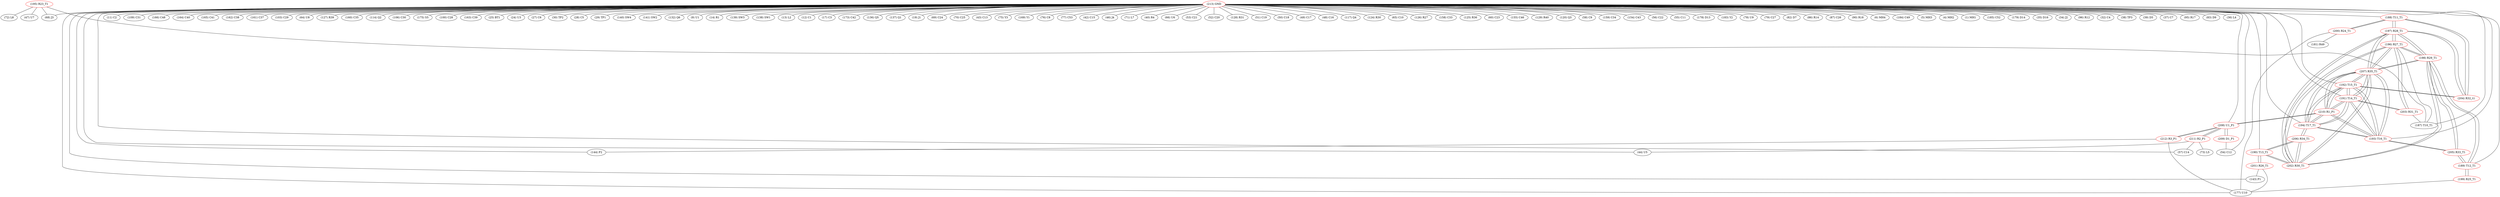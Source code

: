 graph {
	188 [label="(188) T11_T1" color=red]
	200 [label="(200) R24_T1"]
	197 [label="(197) R28_T1"]
	204 [label="(204) R32_t1"]
	189 [label="(189) T12_T1" color=red]
	205 [label="(205) R33_T1"]
	198 [label="(198) R29_T1"]
	199 [label="(199) R25_T1"]
	190 [label="(190) T13_T1" color=red]
	202 [label="(202) R30_T1"]
	206 [label="(206) R34_T1"]
	201 [label="(201) R26_T1"]
	191 [label="(191) T14_T1" color=red]
	203 [label="(203) R31_T1"]
	210 [label="(210) R1_P1"]
	194 [label="(194) T17_T1"]
	207 [label="(207) R35_T1"]
	193 [label="(193) T16_T1"]
	192 [label="(192) T15_T1"]
	192 [label="(192) T15_T1" color=red]
	204 [label="(204) R32_t1"]
	210 [label="(210) R1_P1"]
	194 [label="(194) T17_T1"]
	207 [label="(207) R35_T1"]
	193 [label="(193) T16_T1"]
	191 [label="(191) T14_T1"]
	193 [label="(193) T16_T1" color=red]
	205 [label="(205) R33_T1"]
	210 [label="(210) R1_P1"]
	194 [label="(194) T17_T1"]
	207 [label="(207) R35_T1"]
	192 [label="(192) T15_T1"]
	191 [label="(191) T14_T1"]
	194 [label="(194) T17_T1" color=red]
	206 [label="(206) R34_T1"]
	210 [label="(210) R1_P1"]
	207 [label="(207) R35_T1"]
	193 [label="(193) T16_T1"]
	192 [label="(192) T15_T1"]
	191 [label="(191) T14_T1"]
	195 [label="(195) R23_T1" color=red]
	68 [label="(68) J3"]
	47 [label="(47) U7"]
	72 [label="(72) L8"]
	187 [label="(187) T10_T1"]
	196 [label="(196) R27_T1" color=red]
	202 [label="(202) R30_T1"]
	207 [label="(207) R35_T1"]
	198 [label="(198) R29_T1"]
	197 [label="(197) R28_T1"]
	187 [label="(187) T10_T1"]
	203 [label="(203) R31_T1"]
	197 [label="(197) R28_T1" color=red]
	202 [label="(202) R30_T1"]
	207 [label="(207) R35_T1"]
	198 [label="(198) R29_T1"]
	196 [label="(196) R27_T1"]
	188 [label="(188) T11_T1"]
	204 [label="(204) R32_t1"]
	198 [label="(198) R29_T1" color=red]
	202 [label="(202) R30_T1"]
	207 [label="(207) R35_T1"]
	197 [label="(197) R28_T1"]
	196 [label="(196) R27_T1"]
	205 [label="(205) R33_T1"]
	189 [label="(189) T12_T1"]
	199 [label="(199) R25_T1" color=red]
	177 [label="(177) U10"]
	189 [label="(189) T12_T1"]
	200 [label="(200) R24_T1" color=red]
	177 [label="(177) U10"]
	181 [label="(181) R49"]
	188 [label="(188) T11_T1"]
	201 [label="(201) R26_T1" color=red]
	177 [label="(177) U10"]
	143 [label="(143) P1"]
	190 [label="(190) T13_T1"]
	202 [label="(202) R30_T1" color=red]
	207 [label="(207) R35_T1"]
	198 [label="(198) R29_T1"]
	197 [label="(197) R28_T1"]
	196 [label="(196) R27_T1"]
	206 [label="(206) R34_T1"]
	190 [label="(190) T13_T1"]
	203 [label="(203) R31_T1" color=red]
	187 [label="(187) T10_T1"]
	196 [label="(196) R27_T1"]
	191 [label="(191) T14_T1"]
	204 [label="(204) R32_t1" color=red]
	192 [label="(192) T15_T1"]
	188 [label="(188) T11_T1"]
	197 [label="(197) R28_T1"]
	205 [label="(205) R33_T1" color=red]
	193 [label="(193) T16_T1"]
	198 [label="(198) R29_T1"]
	189 [label="(189) T12_T1"]
	206 [label="(206) R34_T1" color=red]
	194 [label="(194) T17_T1"]
	202 [label="(202) R30_T1"]
	190 [label="(190) T13_T1"]
	207 [label="(207) R35_T1" color=red]
	202 [label="(202) R30_T1"]
	198 [label="(198) R29_T1"]
	197 [label="(197) R28_T1"]
	196 [label="(196) R27_T1"]
	210 [label="(210) R1_P1"]
	194 [label="(194) T17_T1"]
	193 [label="(193) T16_T1"]
	192 [label="(192) T15_T1"]
	191 [label="(191) T14_T1"]
	208 [label="(208) U1_P1" color=red]
	209 [label="(209) D1_P1"]
	211 [label="(211) R2_P1"]
	212 [label="(212) R3_P1"]
	210 [label="(210) R1_P1"]
	209 [label="(209) D1_P1" color=red]
	54 [label="(54) C12"]
	208 [label="(208) U1_P1"]
	210 [label="(210) R1_P1" color=red]
	194 [label="(194) T17_T1"]
	207 [label="(207) R35_T1"]
	193 [label="(193) T16_T1"]
	192 [label="(192) T15_T1"]
	191 [label="(191) T14_T1"]
	208 [label="(208) U1_P1"]
	211 [label="(211) R2_P1" color=red]
	73 [label="(73) L5"]
	44 [label="(44) U5"]
	57 [label="(57) C14"]
	208 [label="(208) U1_P1"]
	212 [label="(212) R3_P1" color=red]
	177 [label="(177) U10"]
	144 [label="(144) P2"]
	208 [label="(208) U1_P1"]
	213 [label="(213) GND" color=red]
	11 [label="(11) C2"]
	109 [label="(109) C31"]
	166 [label="(166) C48"]
	164 [label="(164) C40"]
	165 [label="(165) C41"]
	162 [label="(162) C38"]
	161 [label="(161) C37"]
	103 [label="(103) C29"]
	64 [label="(64) U8"]
	127 [label="(127) R39"]
	160 [label="(160) C35"]
	114 [label="(114) Q2"]
	106 [label="(106) C30"]
	175 [label="(175) S5"]
	100 [label="(100) C28"]
	163 [label="(163) C39"]
	25 [label="(25) BT1"]
	24 [label="(24) U3"]
	27 [label="(27) C6"]
	177 [label="(177) U10"]
	30 [label="(30) TP2"]
	28 [label="(28) C5"]
	29 [label="(29) TP1"]
	144 [label="(144) P2"]
	140 [label="(140) SW4"]
	141 [label="(141) SW2"]
	132 [label="(132) Q6"]
	9 [label="(9) U1"]
	14 [label="(14) R1"]
	139 [label="(139) SW3"]
	138 [label="(138) SW1"]
	13 [label="(13) L2"]
	12 [label="(12) C1"]
	17 [label="(17) C3"]
	173 [label="(173) C42"]
	136 [label="(136) Q5"]
	137 [label="(137) Q1"]
	19 [label="(19) J1"]
	69 [label="(69) C24"]
	70 [label="(70) C25"]
	44 [label="(44) U5"]
	43 [label="(43) C13"]
	75 [label="(75) Y3"]
	68 [label="(68) J3"]
	169 [label="(169) Y1"]
	76 [label="(76) C8"]
	77 [label="(77) C53"]
	42 [label="(42) C15"]
	46 [label="(46) J4"]
	71 [label="(71) L7"]
	40 [label="(40) R4"]
	66 [label="(66) U6"]
	53 [label="(53) C21"]
	52 [label="(52) C20"]
	128 [label="(128) R31"]
	51 [label="(51) C19"]
	50 [label="(50) C18"]
	49 [label="(49) C17"]
	54 [label="(54) C12"]
	48 [label="(48) C16"]
	117 [label="(117) Q4"]
	124 [label="(124) R30"]
	65 [label="(65) C10"]
	126 [label="(126) R27"]
	158 [label="(158) C33"]
	125 [label="(125) R36"]
	60 [label="(60) C23"]
	155 [label="(155) C46"]
	129 [label="(129) R40"]
	57 [label="(57) C14"]
	120 [label="(120) Q3"]
	58 [label="(58) C9"]
	159 [label="(159) C34"]
	154 [label="(154) C43"]
	56 [label="(56) C22"]
	55 [label="(55) C11"]
	143 [label="(143) P1"]
	178 [label="(178) D13"]
	183 [label="(183) Y2"]
	78 [label="(78) U9"]
	79 [label="(79) C27"]
	82 [label="(82) D7"]
	86 [label="(86) R14"]
	87 [label="(87) C26"]
	90 [label="(90) R18"]
	6 [label="(6) MH4"]
	184 [label="(184) C49"]
	5 [label="(5) MH3"]
	4 [label="(4) MH2"]
	1 [label="(1) MH1"]
	185 [label="(185) C52"]
	179 [label="(179) D14"]
	35 [label="(35) D16"]
	34 [label="(34) J2"]
	96 [label="(96) R12"]
	32 [label="(32) C4"]
	38 [label="(38) TP3"]
	39 [label="(39) D5"]
	37 [label="(37) C7"]
	95 [label="(95) R17"]
	83 [label="(83) D9"]
	36 [label="(36) L4"]
	187 [label="(187) T10_T1"]
	193 [label="(193) T16_T1"]
	194 [label="(194) T17_T1"]
	192 [label="(192) T15_T1"]
	189 [label="(189) T12_T1"]
	191 [label="(191) T14_T1"]
	190 [label="(190) T13_T1"]
	188 [label="(188) T11_T1"]
	208 [label="(208) U1_P1"]
	188 -- 200
	188 -- 197
	188 -- 204
	189 -- 205
	189 -- 198
	189 -- 199
	190 -- 202
	190 -- 206
	190 -- 201
	191 -- 203
	191 -- 210
	191 -- 194
	191 -- 207
	191 -- 193
	191 -- 192
	192 -- 204
	192 -- 210
	192 -- 194
	192 -- 207
	192 -- 193
	192 -- 191
	193 -- 205
	193 -- 210
	193 -- 194
	193 -- 207
	193 -- 192
	193 -- 191
	194 -- 206
	194 -- 210
	194 -- 207
	194 -- 193
	194 -- 192
	194 -- 191
	195 -- 68
	195 -- 47
	195 -- 72
	195 -- 187
	196 -- 202
	196 -- 207
	196 -- 198
	196 -- 197
	196 -- 187
	196 -- 203
	197 -- 202
	197 -- 207
	197 -- 198
	197 -- 196
	197 -- 188
	197 -- 204
	198 -- 202
	198 -- 207
	198 -- 197
	198 -- 196
	198 -- 205
	198 -- 189
	199 -- 177
	199 -- 189
	200 -- 177
	200 -- 181
	200 -- 188
	201 -- 177
	201 -- 143
	201 -- 190
	202 -- 207
	202 -- 198
	202 -- 197
	202 -- 196
	202 -- 206
	202 -- 190
	203 -- 187
	203 -- 196
	203 -- 191
	204 -- 192
	204 -- 188
	204 -- 197
	205 -- 193
	205 -- 198
	205 -- 189
	206 -- 194
	206 -- 202
	206 -- 190
	207 -- 202
	207 -- 198
	207 -- 197
	207 -- 196
	207 -- 210
	207 -- 194
	207 -- 193
	207 -- 192
	207 -- 191
	208 -- 209
	208 -- 211
	208 -- 212
	208 -- 210
	209 -- 54
	209 -- 208
	210 -- 194
	210 -- 207
	210 -- 193
	210 -- 192
	210 -- 191
	210 -- 208
	211 -- 73
	211 -- 44
	211 -- 57
	211 -- 208
	212 -- 177
	212 -- 144
	212 -- 208
	213 -- 11
	213 -- 109
	213 -- 166
	213 -- 164
	213 -- 165
	213 -- 162
	213 -- 161
	213 -- 103
	213 -- 64
	213 -- 127
	213 -- 160
	213 -- 114
	213 -- 106
	213 -- 175
	213 -- 100
	213 -- 163
	213 -- 25
	213 -- 24
	213 -- 27
	213 -- 177
	213 -- 30
	213 -- 28
	213 -- 29
	213 -- 144
	213 -- 140
	213 -- 141
	213 -- 132
	213 -- 9
	213 -- 14
	213 -- 139
	213 -- 138
	213 -- 13
	213 -- 12
	213 -- 17
	213 -- 173
	213 -- 136
	213 -- 137
	213 -- 19
	213 -- 69
	213 -- 70
	213 -- 44
	213 -- 43
	213 -- 75
	213 -- 68
	213 -- 169
	213 -- 76
	213 -- 77
	213 -- 42
	213 -- 46
	213 -- 71
	213 -- 40
	213 -- 66
	213 -- 53
	213 -- 52
	213 -- 128
	213 -- 51
	213 -- 50
	213 -- 49
	213 -- 54
	213 -- 48
	213 -- 117
	213 -- 124
	213 -- 65
	213 -- 126
	213 -- 158
	213 -- 125
	213 -- 60
	213 -- 155
	213 -- 129
	213 -- 57
	213 -- 120
	213 -- 58
	213 -- 159
	213 -- 154
	213 -- 56
	213 -- 55
	213 -- 143
	213 -- 178
	213 -- 183
	213 -- 78
	213 -- 79
	213 -- 82
	213 -- 86
	213 -- 87
	213 -- 90
	213 -- 6
	213 -- 184
	213 -- 5
	213 -- 4
	213 -- 1
	213 -- 185
	213 -- 179
	213 -- 35
	213 -- 34
	213 -- 96
	213 -- 32
	213 -- 38
	213 -- 39
	213 -- 37
	213 -- 95
	213 -- 83
	213 -- 36
	213 -- 187
	213 -- 193
	213 -- 194
	213 -- 192
	213 -- 189
	213 -- 191
	213 -- 190
	213 -- 188
	213 -- 208
}